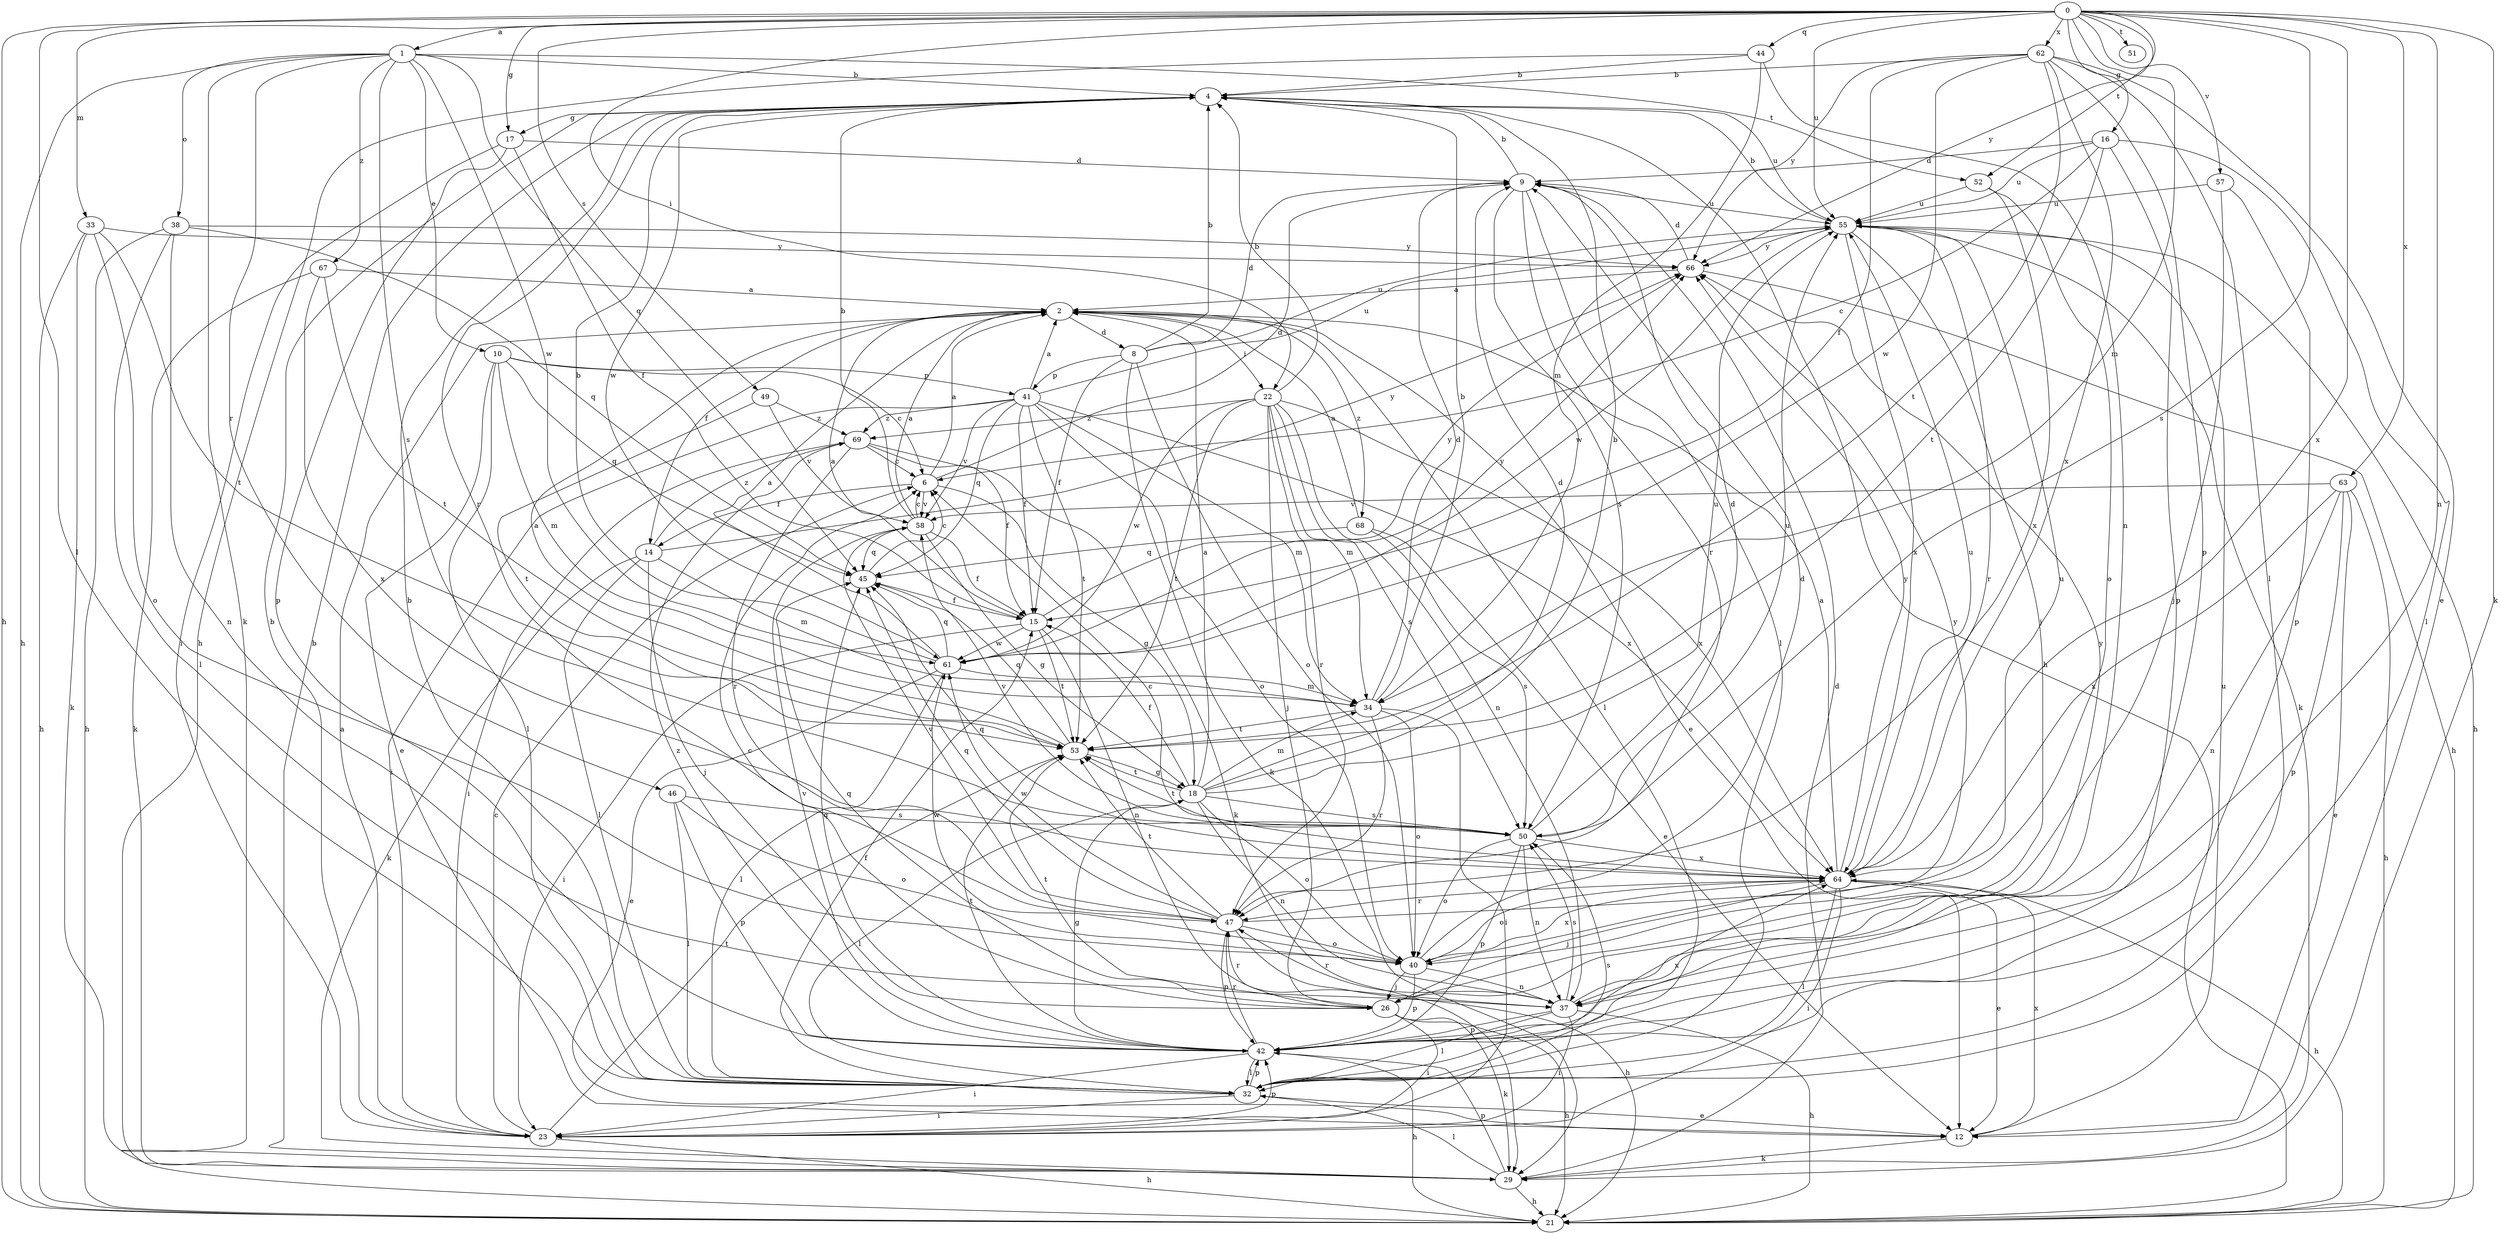 strict digraph  {
0;
1;
2;
4;
6;
8;
9;
10;
12;
14;
15;
16;
17;
18;
21;
22;
23;
26;
29;
32;
33;
34;
37;
38;
40;
41;
42;
44;
45;
46;
47;
49;
50;
51;
52;
53;
55;
57;
58;
61;
62;
63;
64;
66;
67;
68;
69;
0 -> 1  [label=a];
0 -> 16  [label=g];
0 -> 17  [label=g];
0 -> 21  [label=h];
0 -> 22  [label=i];
0 -> 29  [label=k];
0 -> 32  [label=l];
0 -> 33  [label=m];
0 -> 34  [label=m];
0 -> 37  [label=n];
0 -> 44  [label=q];
0 -> 49  [label=s];
0 -> 50  [label=s];
0 -> 51  [label=t];
0 -> 52  [label=t];
0 -> 55  [label=u];
0 -> 57  [label=v];
0 -> 62  [label=x];
0 -> 63  [label=x];
0 -> 64  [label=x];
0 -> 66  [label=y];
1 -> 4  [label=b];
1 -> 10  [label=e];
1 -> 21  [label=h];
1 -> 29  [label=k];
1 -> 38  [label=o];
1 -> 45  [label=q];
1 -> 46  [label=r];
1 -> 50  [label=s];
1 -> 52  [label=t];
1 -> 61  [label=w];
1 -> 67  [label=z];
2 -> 8  [label=d];
2 -> 12  [label=e];
2 -> 14  [label=f];
2 -> 22  [label=i];
2 -> 32  [label=l];
2 -> 68  [label=z];
4 -> 17  [label=g];
4 -> 21  [label=h];
4 -> 47  [label=r];
4 -> 55  [label=u];
4 -> 61  [label=w];
6 -> 2  [label=a];
6 -> 9  [label=d];
6 -> 14  [label=f];
6 -> 18  [label=g];
6 -> 58  [label=v];
8 -> 4  [label=b];
8 -> 9  [label=d];
8 -> 15  [label=f];
8 -> 29  [label=k];
8 -> 40  [label=o];
8 -> 41  [label=p];
8 -> 55  [label=u];
9 -> 4  [label=b];
9 -> 32  [label=l];
9 -> 47  [label=r];
9 -> 50  [label=s];
9 -> 55  [label=u];
10 -> 6  [label=c];
10 -> 12  [label=e];
10 -> 32  [label=l];
10 -> 34  [label=m];
10 -> 41  [label=p];
10 -> 45  [label=q];
12 -> 29  [label=k];
12 -> 55  [label=u];
12 -> 64  [label=x];
14 -> 26  [label=j];
14 -> 29  [label=k];
14 -> 32  [label=l];
14 -> 34  [label=m];
14 -> 66  [label=y];
14 -> 69  [label=z];
15 -> 2  [label=a];
15 -> 23  [label=i];
15 -> 37  [label=n];
15 -> 53  [label=t];
15 -> 61  [label=w];
15 -> 66  [label=y];
16 -> 6  [label=c];
16 -> 9  [label=d];
16 -> 32  [label=l];
16 -> 42  [label=p];
16 -> 53  [label=t];
16 -> 55  [label=u];
17 -> 9  [label=d];
17 -> 15  [label=f];
17 -> 23  [label=i];
17 -> 42  [label=p];
18 -> 2  [label=a];
18 -> 4  [label=b];
18 -> 9  [label=d];
18 -> 15  [label=f];
18 -> 32  [label=l];
18 -> 34  [label=m];
18 -> 37  [label=n];
18 -> 40  [label=o];
18 -> 50  [label=s];
18 -> 53  [label=t];
18 -> 55  [label=u];
22 -> 4  [label=b];
22 -> 26  [label=j];
22 -> 34  [label=m];
22 -> 37  [label=n];
22 -> 47  [label=r];
22 -> 50  [label=s];
22 -> 53  [label=t];
22 -> 61  [label=w];
22 -> 64  [label=x];
22 -> 69  [label=z];
23 -> 2  [label=a];
23 -> 4  [label=b];
23 -> 6  [label=c];
23 -> 21  [label=h];
23 -> 42  [label=p];
23 -> 53  [label=t];
26 -> 6  [label=c];
26 -> 21  [label=h];
26 -> 23  [label=i];
26 -> 29  [label=k];
26 -> 45  [label=q];
26 -> 47  [label=r];
26 -> 53  [label=t];
29 -> 4  [label=b];
29 -> 9  [label=d];
29 -> 21  [label=h];
29 -> 32  [label=l];
29 -> 42  [label=p];
32 -> 4  [label=b];
32 -> 12  [label=e];
32 -> 15  [label=f];
32 -> 23  [label=i];
32 -> 42  [label=p];
32 -> 50  [label=s];
33 -> 21  [label=h];
33 -> 29  [label=k];
33 -> 40  [label=o];
33 -> 53  [label=t];
33 -> 66  [label=y];
34 -> 4  [label=b];
34 -> 9  [label=d];
34 -> 23  [label=i];
34 -> 40  [label=o];
34 -> 47  [label=r];
34 -> 53  [label=t];
37 -> 21  [label=h];
37 -> 23  [label=i];
37 -> 32  [label=l];
37 -> 42  [label=p];
37 -> 47  [label=r];
37 -> 50  [label=s];
37 -> 66  [label=y];
38 -> 21  [label=h];
38 -> 32  [label=l];
38 -> 37  [label=n];
38 -> 45  [label=q];
38 -> 66  [label=y];
40 -> 9  [label=d];
40 -> 26  [label=j];
40 -> 37  [label=n];
40 -> 42  [label=p];
40 -> 61  [label=w];
40 -> 64  [label=x];
40 -> 66  [label=y];
41 -> 2  [label=a];
41 -> 15  [label=f];
41 -> 23  [label=i];
41 -> 34  [label=m];
41 -> 40  [label=o];
41 -> 45  [label=q];
41 -> 53  [label=t];
41 -> 55  [label=u];
41 -> 58  [label=v];
41 -> 64  [label=x];
41 -> 69  [label=z];
42 -> 18  [label=g];
42 -> 21  [label=h];
42 -> 23  [label=i];
42 -> 32  [label=l];
42 -> 45  [label=q];
42 -> 47  [label=r];
42 -> 53  [label=t];
42 -> 58  [label=v];
42 -> 64  [label=x];
42 -> 69  [label=z];
44 -> 4  [label=b];
44 -> 21  [label=h];
44 -> 34  [label=m];
44 -> 37  [label=n];
45 -> 6  [label=c];
45 -> 15  [label=f];
46 -> 32  [label=l];
46 -> 40  [label=o];
46 -> 42  [label=p];
46 -> 50  [label=s];
47 -> 21  [label=h];
47 -> 40  [label=o];
47 -> 42  [label=p];
47 -> 45  [label=q];
47 -> 53  [label=t];
47 -> 55  [label=u];
47 -> 58  [label=v];
47 -> 61  [label=w];
49 -> 53  [label=t];
49 -> 58  [label=v];
49 -> 69  [label=z];
50 -> 9  [label=d];
50 -> 37  [label=n];
50 -> 40  [label=o];
50 -> 42  [label=p];
50 -> 53  [label=t];
50 -> 55  [label=u];
50 -> 58  [label=v];
50 -> 64  [label=x];
52 -> 40  [label=o];
52 -> 55  [label=u];
52 -> 64  [label=x];
53 -> 2  [label=a];
53 -> 18  [label=g];
53 -> 45  [label=q];
55 -> 4  [label=b];
55 -> 21  [label=h];
55 -> 26  [label=j];
55 -> 29  [label=k];
55 -> 47  [label=r];
55 -> 61  [label=w];
55 -> 64  [label=x];
55 -> 66  [label=y];
57 -> 26  [label=j];
57 -> 42  [label=p];
57 -> 55  [label=u];
58 -> 2  [label=a];
58 -> 4  [label=b];
58 -> 6  [label=c];
58 -> 15  [label=f];
58 -> 18  [label=g];
58 -> 45  [label=q];
61 -> 2  [label=a];
61 -> 4  [label=b];
61 -> 12  [label=e];
61 -> 32  [label=l];
61 -> 34  [label=m];
61 -> 45  [label=q];
61 -> 66  [label=y];
62 -> 4  [label=b];
62 -> 12  [label=e];
62 -> 15  [label=f];
62 -> 32  [label=l];
62 -> 42  [label=p];
62 -> 53  [label=t];
62 -> 61  [label=w];
62 -> 64  [label=x];
62 -> 66  [label=y];
63 -> 12  [label=e];
63 -> 21  [label=h];
63 -> 37  [label=n];
63 -> 42  [label=p];
63 -> 58  [label=v];
63 -> 64  [label=x];
64 -> 2  [label=a];
64 -> 6  [label=c];
64 -> 12  [label=e];
64 -> 21  [label=h];
64 -> 23  [label=i];
64 -> 26  [label=j];
64 -> 32  [label=l];
64 -> 40  [label=o];
64 -> 45  [label=q];
64 -> 47  [label=r];
64 -> 55  [label=u];
64 -> 66  [label=y];
66 -> 2  [label=a];
66 -> 9  [label=d];
66 -> 21  [label=h];
67 -> 2  [label=a];
67 -> 29  [label=k];
67 -> 53  [label=t];
67 -> 64  [label=x];
68 -> 2  [label=a];
68 -> 12  [label=e];
68 -> 45  [label=q];
68 -> 50  [label=s];
69 -> 6  [label=c];
69 -> 15  [label=f];
69 -> 23  [label=i];
69 -> 29  [label=k];
69 -> 47  [label=r];
}
